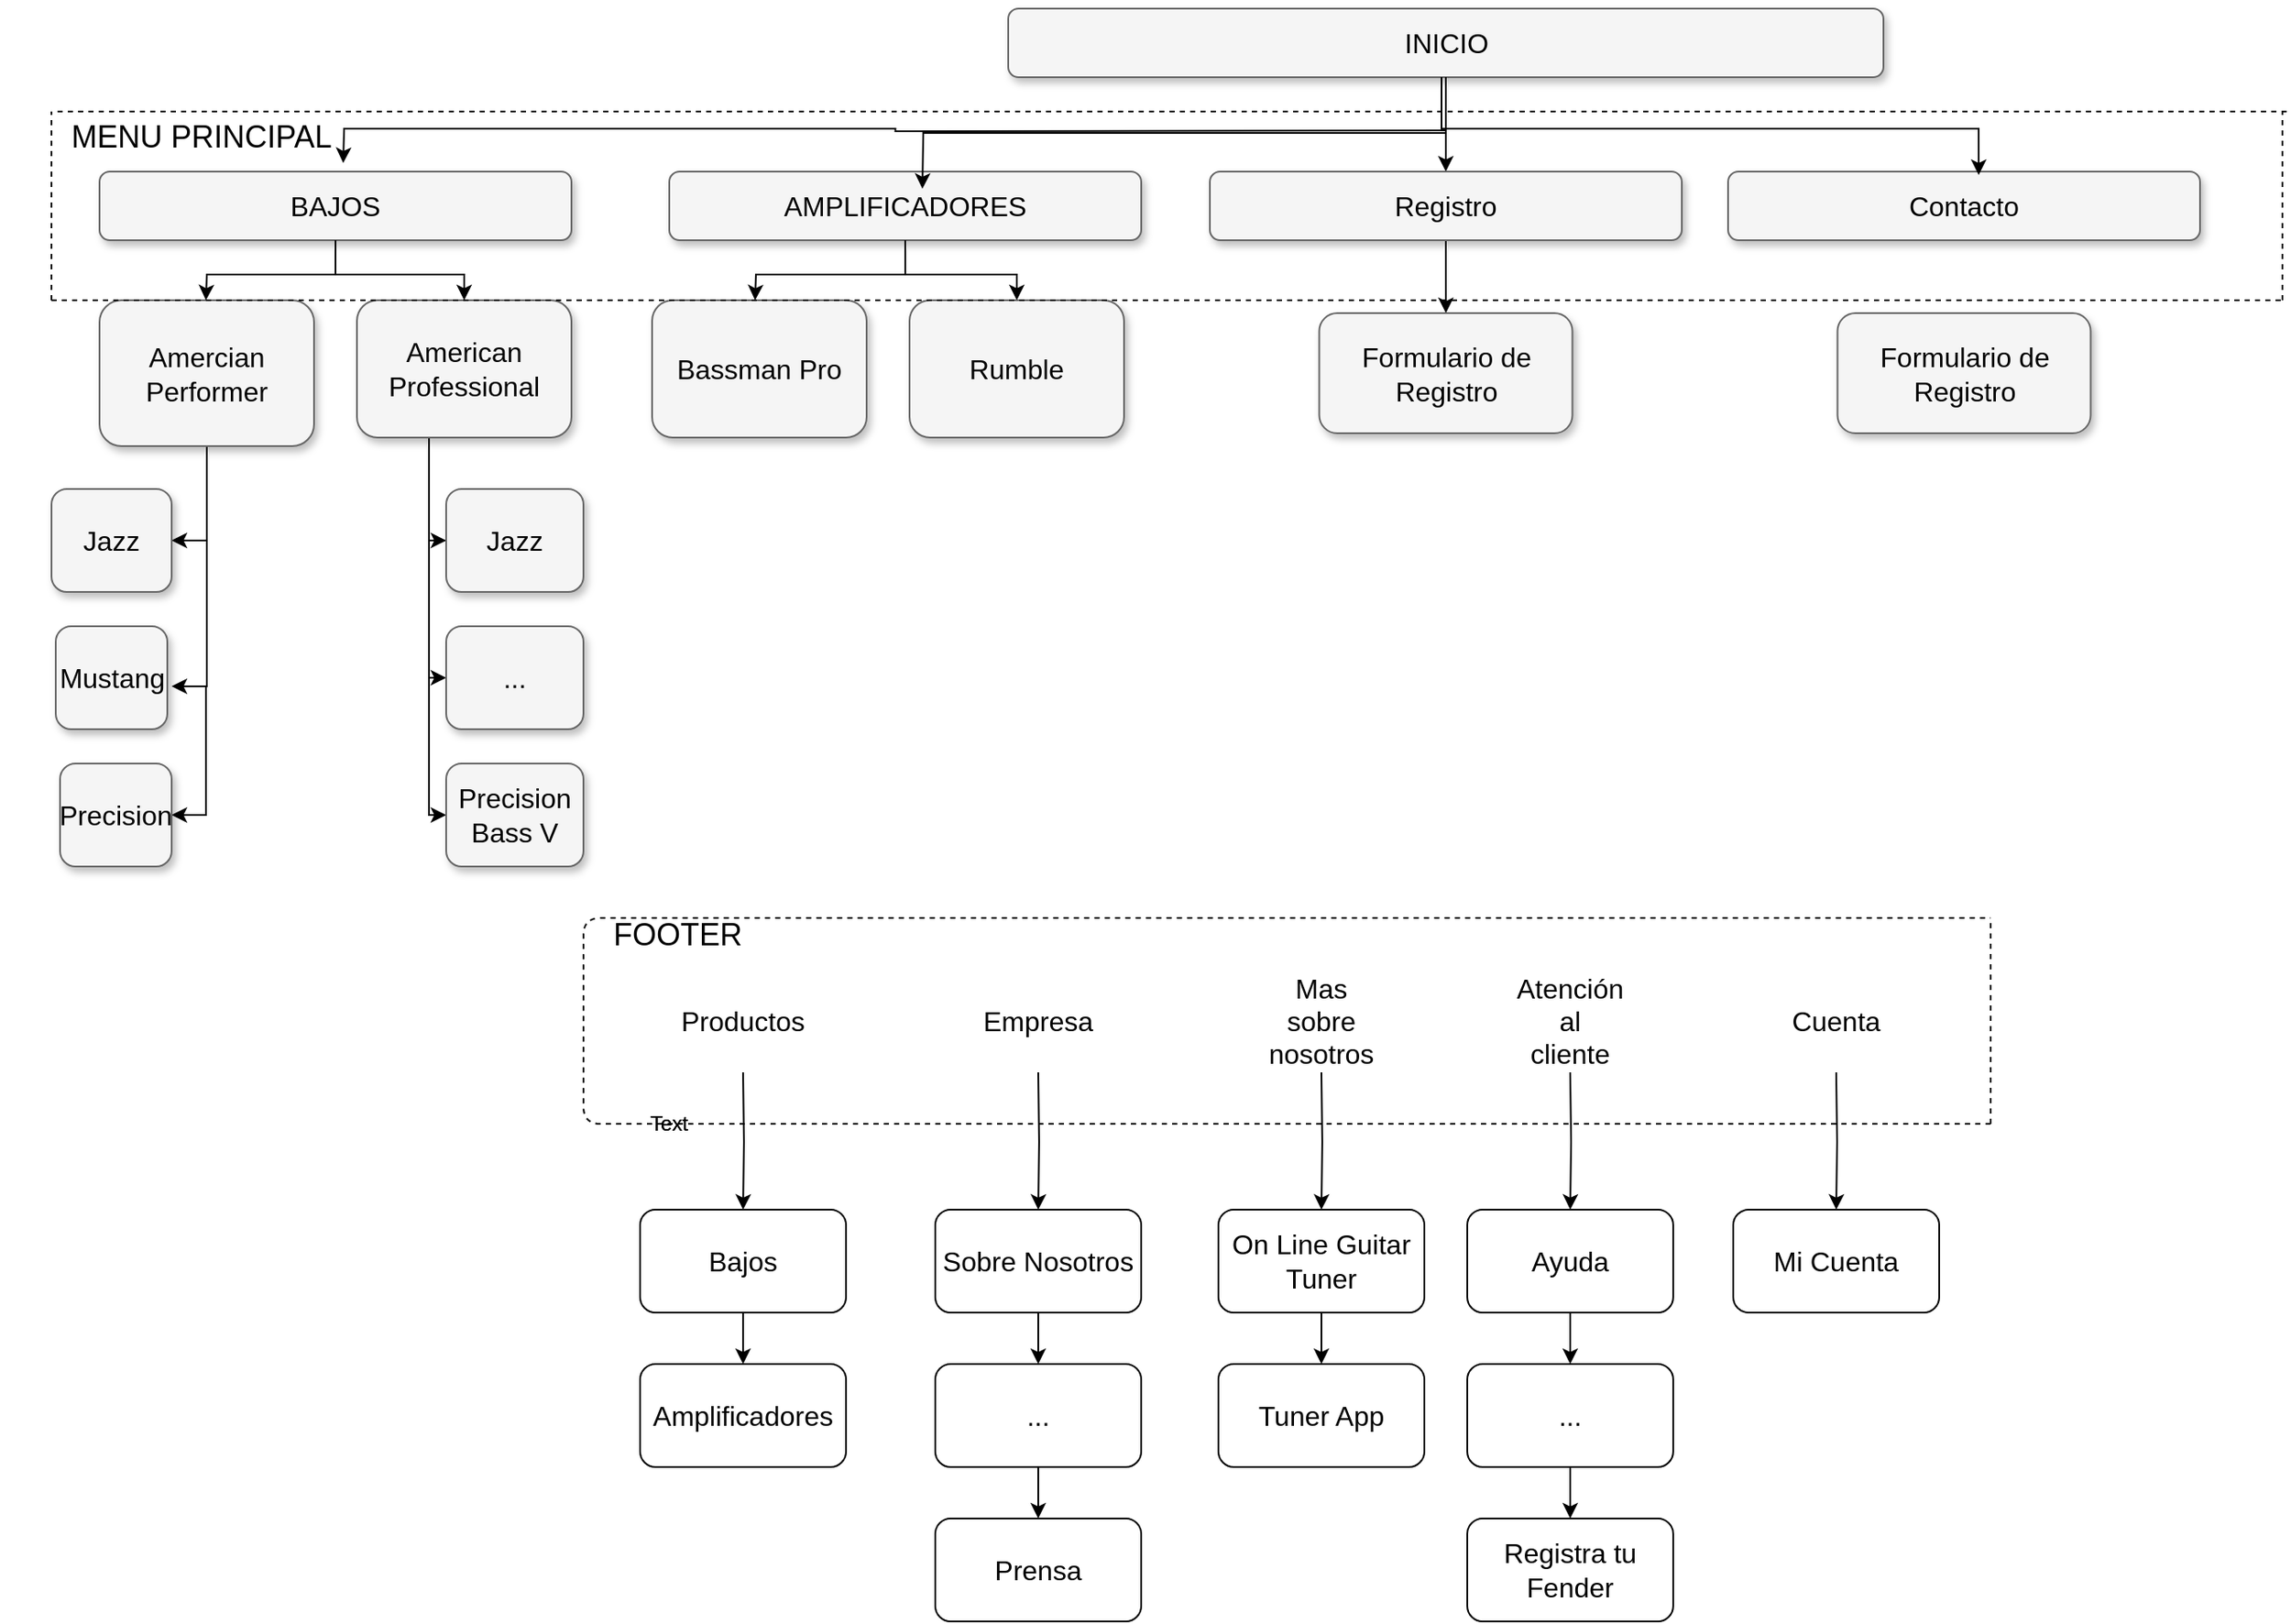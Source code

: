 <mxfile version="14.8.0" type="device"><diagram name="Page-1" id="b98fa263-6416-c6ec-5b7d-78bf54ef71d0"><mxGraphModel dx="868" dy="482" grid="1" gridSize="10" guides="1" tooltips="1" connect="1" arrows="1" fold="1" page="1" pageScale="1.5" pageWidth="1169" pageHeight="826" background="none" math="0" shadow="0"><root><mxCell id="0" style=";html=1;"/><mxCell id="1" style=";html=1;" parent="0"/><mxCell id="JnJWHI6dXDcvf60ZzTsh-21" value="" style="edgeStyle=orthogonalEdgeStyle;rounded=0;orthogonalLoop=1;jettySize=auto;html=1;" parent="1" source="303ed1de8c2c98b4-4" target="303ed1de8c2c98b4-6" edge="1"><mxGeometry relative="1" as="geometry"/></mxCell><mxCell id="303ed1de8c2c98b4-4" value="&lt;font style=&quot;vertical-align: inherit&quot;&gt;&lt;font style=&quot;vertical-align: inherit&quot;&gt;INICIO&lt;br&gt;&lt;/font&gt;&lt;/font&gt;" style="whiteSpace=wrap;html=1;rounded=1;shadow=1;strokeWidth=1;fontSize=16;align=center;fillColor=#f5f5f5;strokeColor=#666666;" parent="1" vertex="1"><mxGeometry x="637.5" y="110" width="510" height="40" as="geometry"/></mxCell><mxCell id="JnJWHI6dXDcvf60ZzTsh-17" value="" style="edgeStyle=orthogonalEdgeStyle;rounded=0;orthogonalLoop=1;jettySize=auto;html=1;" parent="1" source="303ed1de8c2c98b4-5" target="303ed1de8c2c98b4-12" edge="1"><mxGeometry relative="1" as="geometry"/></mxCell><mxCell id="303ed1de8c2c98b4-5" value="AMPLIFICADORES" style="whiteSpace=wrap;html=1;rounded=1;shadow=1;strokeWidth=1;fontSize=16;align=center;fillColor=#f5f5f5;strokeColor=#666666;" parent="1" vertex="1"><mxGeometry x="440" y="205" width="275" height="40" as="geometry"/></mxCell><mxCell id="JnJWHI6dXDcvf60ZzTsh-62" value="" style="edgeStyle=orthogonalEdgeStyle;rounded=0;orthogonalLoop=1;jettySize=auto;html=1;" parent="1" source="303ed1de8c2c98b4-6" target="JnJWHI6dXDcvf60ZzTsh-61" edge="1"><mxGeometry relative="1" as="geometry"/></mxCell><mxCell id="303ed1de8c2c98b4-6" value="Registro" style="whiteSpace=wrap;html=1;rounded=1;shadow=1;strokeWidth=1;fontSize=16;align=center;fillColor=#f5f5f5;strokeColor=#666666;" parent="1" vertex="1"><mxGeometry x="755" y="205" width="275" height="40" as="geometry"/></mxCell><mxCell id="JnJWHI6dXDcvf60ZzTsh-13" value="" style="edgeStyle=orthogonalEdgeStyle;rounded=0;orthogonalLoop=1;jettySize=auto;html=1;" parent="1" source="303ed1de8c2c98b4-7" target="303ed1de8c2c98b4-16" edge="1"><mxGeometry relative="1" as="geometry"/></mxCell><mxCell id="303ed1de8c2c98b4-7" value="BAJOS" style="whiteSpace=wrap;html=1;rounded=1;shadow=1;strokeWidth=1;fontSize=16;align=center;fillColor=#f5f5f5;strokeColor=#666666;" parent="1" vertex="1"><mxGeometry x="108" y="205" width="275" height="40" as="geometry"/></mxCell><mxCell id="303ed1de8c2c98b4-8" value="Contacto" style="whiteSpace=wrap;html=1;rounded=1;shadow=1;strokeWidth=1;fontSize=16;align=center;fillColor=#f5f5f5;strokeColor=#666666;" parent="1" vertex="1"><mxGeometry x="1057" y="205" width="275" height="40" as="geometry"/></mxCell><mxCell id="303ed1de8c2c98b4-10" value="Bassman Pro" style="whiteSpace=wrap;html=1;rounded=1;shadow=1;strokeWidth=1;fontSize=16;align=center;fillColor=#f5f5f5;strokeColor=#666666;" parent="1" vertex="1"><mxGeometry x="430" y="280" width="125" height="80" as="geometry"/></mxCell><mxCell id="303ed1de8c2c98b4-12" value="Rumble" style="whiteSpace=wrap;html=1;rounded=1;shadow=1;strokeWidth=1;fontSize=16;align=center;fillColor=#f5f5f5;strokeColor=#666666;" parent="1" vertex="1"><mxGeometry x="580" y="280" width="125" height="80" as="geometry"/></mxCell><mxCell id="eNJvMYrayh55eNFeZ_EP-14" value="" style="edgeStyle=orthogonalEdgeStyle;rounded=0;orthogonalLoop=1;jettySize=auto;html=1;entryX=1;entryY=0.5;entryDx=0;entryDy=0;" parent="1" source="303ed1de8c2c98b4-15" target="eNJvMYrayh55eNFeZ_EP-1" edge="1"><mxGeometry relative="1" as="geometry"><Array as="points"><mxPoint x="171" y="420"/></Array></mxGeometry></mxCell><mxCell id="eNJvMYrayh55eNFeZ_EP-16" value="" style="edgeStyle=orthogonalEdgeStyle;rounded=0;orthogonalLoop=1;jettySize=auto;html=1;" parent="1" source="303ed1de8c2c98b4-15" edge="1"><mxGeometry relative="1" as="geometry"><mxPoint x="150" y="505" as="targetPoint"/><Array as="points"><mxPoint x="171" y="505"/><mxPoint x="171" y="505"/></Array></mxGeometry></mxCell><mxCell id="303ed1de8c2c98b4-15" value="Amercian Performer" style="whiteSpace=wrap;html=1;rounded=1;shadow=1;strokeWidth=1;fontSize=16;align=center;fillColor=#f5f5f5;strokeColor=#666666;" parent="1" vertex="1"><mxGeometry x="108" y="280" width="125" height="85" as="geometry"/></mxCell><mxCell id="JnJWHI6dXDcvf60ZzTsh-2" value="" style="edgeStyle=orthogonalEdgeStyle;rounded=0;orthogonalLoop=1;jettySize=auto;html=1;" parent="1" source="303ed1de8c2c98b4-16" target="JnJWHI6dXDcvf60ZzTsh-1" edge="1"><mxGeometry relative="1" as="geometry"><Array as="points"><mxPoint x="300" y="420"/><mxPoint x="300" y="420"/></Array></mxGeometry></mxCell><mxCell id="303ed1de8c2c98b4-16" value="American Professional" style="whiteSpace=wrap;html=1;rounded=1;shadow=1;strokeWidth=1;fontSize=16;align=center;fillColor=#f5f5f5;strokeColor=#666666;" parent="1" vertex="1"><mxGeometry x="258" y="280" width="125" height="80" as="geometry"/></mxCell><mxCell id="eNJvMYrayh55eNFeZ_EP-1" value="Jazz" style="whiteSpace=wrap;html=1;rounded=1;shadow=1;fontSize=16;strokeColor=#666666;strokeWidth=1;fillColor=#f5f5f5;" parent="1" vertex="1"><mxGeometry x="80" y="390" width="70" height="60" as="geometry"/></mxCell><mxCell id="eNJvMYrayh55eNFeZ_EP-5" value="Mustang" style="whiteSpace=wrap;html=1;rounded=1;shadow=1;fontSize=16;strokeColor=#666666;strokeWidth=1;fillColor=#f5f5f5;" parent="1" vertex="1"><mxGeometry x="82.5" y="470" width="65" height="60" as="geometry"/></mxCell><mxCell id="eNJvMYrayh55eNFeZ_EP-22" value="" style="edgeStyle=orthogonalEdgeStyle;rounded=0;orthogonalLoop=1;jettySize=auto;html=1;entryX=1;entryY=0.5;entryDx=0;entryDy=0;entryPerimeter=0;" parent="1" target="eNJvMYrayh55eNFeZ_EP-8" edge="1"><mxGeometry relative="1" as="geometry"><mxPoint x="170" y="505" as="sourcePoint"/><mxPoint x="200" y="580" as="targetPoint"/><Array as="points"><mxPoint x="170" y="505"/><mxPoint x="170" y="580"/></Array></mxGeometry></mxCell><mxCell id="eNJvMYrayh55eNFeZ_EP-8" value="Precision" style="whiteSpace=wrap;html=1;rounded=1;shadow=1;fontSize=16;strokeColor=#666666;strokeWidth=1;fillColor=#f5f5f5;" parent="1" vertex="1"><mxGeometry x="85" y="550" width="65" height="60" as="geometry"/></mxCell><mxCell id="JnJWHI6dXDcvf60ZzTsh-4" value="" style="edgeStyle=orthogonalEdgeStyle;rounded=0;orthogonalLoop=1;jettySize=auto;html=1;entryX=0;entryY=0.5;entryDx=0;entryDy=0;" parent="1" source="JnJWHI6dXDcvf60ZzTsh-1" target="JnJWHI6dXDcvf60ZzTsh-3" edge="1"><mxGeometry relative="1" as="geometry"><mxPoint x="290" y="495" as="targetPoint"/><Array as="points"><mxPoint x="300" y="420"/><mxPoint x="300" y="500"/></Array></mxGeometry></mxCell><mxCell id="JnJWHI6dXDcvf60ZzTsh-1" value="Jazz" style="whiteSpace=wrap;html=1;rounded=1;shadow=1;fontSize=16;strokeColor=#666666;strokeWidth=1;fillColor=#f5f5f5;" parent="1" vertex="1"><mxGeometry x="310" y="390" width="80" height="60" as="geometry"/></mxCell><mxCell id="JnJWHI6dXDcvf60ZzTsh-6" value="" style="edgeStyle=orthogonalEdgeStyle;rounded=0;orthogonalLoop=1;jettySize=auto;html=1;entryX=0;entryY=0.5;entryDx=0;entryDy=0;" parent="1" target="JnJWHI6dXDcvf60ZzTsh-5" edge="1"><mxGeometry relative="1" as="geometry"><mxPoint x="300" y="475" as="sourcePoint"/><mxPoint x="354" y="545" as="targetPoint"/><Array as="points"><mxPoint x="300" y="580"/></Array></mxGeometry></mxCell><mxCell id="JnJWHI6dXDcvf60ZzTsh-3" value="..." style="whiteSpace=wrap;html=1;rounded=1;shadow=1;fontSize=16;strokeColor=#666666;strokeWidth=1;fillColor=#f5f5f5;" parent="1" vertex="1"><mxGeometry x="310" y="470" width="80" height="60" as="geometry"/></mxCell><mxCell id="JnJWHI6dXDcvf60ZzTsh-5" value="Precision Bass V" style="whiteSpace=wrap;html=1;rounded=1;shadow=1;fontSize=16;strokeColor=#666666;strokeWidth=1;fillColor=#f5f5f5;" parent="1" vertex="1"><mxGeometry x="310" y="550" width="80" height="60" as="geometry"/></mxCell><mxCell id="JnJWHI6dXDcvf60ZzTsh-7" value="" style="endArrow=none;dashed=1;html=1;" parent="1" edge="1"><mxGeometry width="50" height="50" relative="1" as="geometry"><mxPoint x="1382.5" y="170" as="sourcePoint"/><mxPoint x="82.5" y="170" as="targetPoint"/></mxGeometry></mxCell><mxCell id="JnJWHI6dXDcvf60ZzTsh-8" value="" style="endArrow=none;dashed=1;html=1;" parent="1" edge="1"><mxGeometry width="50" height="50" relative="1" as="geometry"><mxPoint x="1380" y="280" as="sourcePoint"/><mxPoint x="1380" y="170" as="targetPoint"/></mxGeometry></mxCell><mxCell id="JnJWHI6dXDcvf60ZzTsh-9" value="" style="endArrow=none;dashed=1;html=1;" parent="1" edge="1"><mxGeometry width="50" height="50" relative="1" as="geometry"><mxPoint x="80" y="280" as="sourcePoint"/><mxPoint x="1380" y="280" as="targetPoint"/></mxGeometry></mxCell><mxCell id="JnJWHI6dXDcvf60ZzTsh-10" value="" style="endArrow=none;dashed=1;html=1;" parent="1" edge="1"><mxGeometry width="50" height="50" relative="1" as="geometry"><mxPoint x="80" y="280" as="sourcePoint"/><mxPoint x="80" y="170" as="targetPoint"/></mxGeometry></mxCell><mxCell id="JnJWHI6dXDcvf60ZzTsh-11" value="&lt;font style=&quot;font-size: 18px&quot;&gt;MENU PRINCIPAL&lt;/font&gt;" style="text;html=1;strokeColor=none;fillColor=none;align=center;verticalAlign=middle;whiteSpace=wrap;rounded=0;" parent="1" vertex="1"><mxGeometry x="50" y="160" width="235" height="50" as="geometry"/></mxCell><mxCell id="JnJWHI6dXDcvf60ZzTsh-12" value="" style="endArrow=none;dashed=1;html=1;" parent="1" edge="1"><mxGeometry width="50" height="50" relative="1" as="geometry"><mxPoint x="1210" y="760" as="sourcePoint"/><mxPoint x="1210" y="640" as="targetPoint"/><Array as="points"><mxPoint x="390" y="760"/><mxPoint x="390" y="640"/></Array></mxGeometry></mxCell><mxCell id="JnJWHI6dXDcvf60ZzTsh-18" value="" style="edgeStyle=orthogonalEdgeStyle;rounded=0;orthogonalLoop=1;jettySize=auto;html=1;exitX=0.5;exitY=1;exitDx=0;exitDy=0;" parent="1" source="303ed1de8c2c98b4-5" edge="1"><mxGeometry relative="1" as="geometry"><mxPoint x="587.5" y="255" as="sourcePoint"/><mxPoint x="490" y="280" as="targetPoint"/></mxGeometry></mxCell><mxCell id="JnJWHI6dXDcvf60ZzTsh-19" value="" style="edgeStyle=orthogonalEdgeStyle;rounded=0;orthogonalLoop=1;jettySize=auto;html=1;exitX=0.5;exitY=1;exitDx=0;exitDy=0;" parent="1" source="303ed1de8c2c98b4-7" edge="1"><mxGeometry relative="1" as="geometry"><mxPoint x="255.5" y="255" as="sourcePoint"/><mxPoint x="170" y="280" as="targetPoint"/></mxGeometry></mxCell><mxCell id="JnJWHI6dXDcvf60ZzTsh-22" value="" style="edgeStyle=orthogonalEdgeStyle;rounded=0;orthogonalLoop=1;jettySize=auto;html=1;exitX=0.5;exitY=1;exitDx=0;exitDy=0;" parent="1" edge="1"><mxGeometry relative="1" as="geometry"><mxPoint x="892.5" y="181" as="sourcePoint"/><mxPoint x="250" y="200" as="targetPoint"/></mxGeometry></mxCell><mxCell id="JnJWHI6dXDcvf60ZzTsh-23" value="" style="edgeStyle=orthogonalEdgeStyle;rounded=0;orthogonalLoop=1;jettySize=auto;html=1;entryX=0.5;entryY=0;entryDx=0;entryDy=0;exitX=0.5;exitY=1;exitDx=0;exitDy=0;" parent="1" source="303ed1de8c2c98b4-4" edge="1"><mxGeometry relative="1" as="geometry"><mxPoint x="588" y="180" as="sourcePoint"/><mxPoint x="587.5" y="215" as="targetPoint"/></mxGeometry></mxCell><mxCell id="JnJWHI6dXDcvf60ZzTsh-24" value="" style="edgeStyle=orthogonalEdgeStyle;rounded=0;orthogonalLoop=1;jettySize=auto;html=1;entryX=0.531;entryY=0.05;entryDx=0;entryDy=0;entryPerimeter=0;" parent="1" target="303ed1de8c2c98b4-8" edge="1"><mxGeometry relative="1" as="geometry"><mxPoint x="890" y="150" as="sourcePoint"/><mxPoint x="902.5" y="215" as="targetPoint"/><Array as="points"><mxPoint x="890" y="180"/><mxPoint x="1203" y="180"/></Array></mxGeometry></mxCell><mxCell id="JnJWHI6dXDcvf60ZzTsh-25" value="&lt;font style=&quot;font-size: 18px&quot;&gt;FOOTER&lt;/font&gt;" style="text;html=1;strokeColor=none;fillColor=none;align=center;verticalAlign=middle;whiteSpace=wrap;rounded=0;" parent="1" vertex="1"><mxGeometry x="395" y="640" width="100" height="20" as="geometry"/></mxCell><mxCell id="JnJWHI6dXDcvf60ZzTsh-28" value="" style="edgeStyle=orthogonalEdgeStyle;rounded=0;orthogonalLoop=1;jettySize=auto;html=1;" parent="1" target="JnJWHI6dXDcvf60ZzTsh-27" edge="1"><mxGeometry relative="1" as="geometry"><mxPoint x="483" y="730" as="sourcePoint"/></mxGeometry></mxCell><mxCell id="JnJWHI6dXDcvf60ZzTsh-30" value="" style="edgeStyle=orthogonalEdgeStyle;rounded=0;orthogonalLoop=1;jettySize=auto;html=1;" parent="1" source="JnJWHI6dXDcvf60ZzTsh-27" target="JnJWHI6dXDcvf60ZzTsh-29" edge="1"><mxGeometry relative="1" as="geometry"/></mxCell><mxCell id="JnJWHI6dXDcvf60ZzTsh-27" value="&lt;font style=&quot;font-size: 16px&quot;&gt;Bajos&lt;/font&gt;" style="whiteSpace=wrap;html=1;rounded=1;" parent="1" vertex="1"><mxGeometry x="423" y="810" width="120" height="60" as="geometry"/></mxCell><mxCell id="JnJWHI6dXDcvf60ZzTsh-29" value="&lt;span style=&quot;font-size: 16px&quot;&gt;Amplificadores&lt;/span&gt;" style="whiteSpace=wrap;html=1;rounded=1;" parent="1" vertex="1"><mxGeometry x="423" y="900" width="120" height="60" as="geometry"/></mxCell><mxCell id="JnJWHI6dXDcvf60ZzTsh-36" value="" style="edgeStyle=orthogonalEdgeStyle;rounded=0;orthogonalLoop=1;jettySize=auto;html=1;" parent="1" target="JnJWHI6dXDcvf60ZzTsh-35" edge="1"><mxGeometry relative="1" as="geometry"><mxPoint x="655" y="730" as="sourcePoint"/></mxGeometry></mxCell><mxCell id="JnJWHI6dXDcvf60ZzTsh-38" value="" style="edgeStyle=orthogonalEdgeStyle;rounded=0;orthogonalLoop=1;jettySize=auto;html=1;" parent="1" source="JnJWHI6dXDcvf60ZzTsh-35" target="JnJWHI6dXDcvf60ZzTsh-37" edge="1"><mxGeometry relative="1" as="geometry"/></mxCell><mxCell id="JnJWHI6dXDcvf60ZzTsh-35" value="&lt;font style=&quot;font-size: 16px&quot;&gt;Sobre Nosotros&lt;/font&gt;" style="whiteSpace=wrap;html=1;rounded=1;" parent="1" vertex="1"><mxGeometry x="595" y="810" width="120" height="60" as="geometry"/></mxCell><mxCell id="JnJWHI6dXDcvf60ZzTsh-40" value="" style="edgeStyle=orthogonalEdgeStyle;rounded=0;orthogonalLoop=1;jettySize=auto;html=1;" parent="1" source="JnJWHI6dXDcvf60ZzTsh-37" target="JnJWHI6dXDcvf60ZzTsh-39" edge="1"><mxGeometry relative="1" as="geometry"/></mxCell><mxCell id="JnJWHI6dXDcvf60ZzTsh-37" value="&lt;font style=&quot;font-size: 16px&quot;&gt;...&lt;/font&gt;" style="whiteSpace=wrap;html=1;rounded=1;" parent="1" vertex="1"><mxGeometry x="595" y="900" width="120" height="60" as="geometry"/></mxCell><mxCell id="JnJWHI6dXDcvf60ZzTsh-39" value="&lt;font style=&quot;font-size: 16px&quot;&gt;Prensa&lt;/font&gt;" style="whiteSpace=wrap;html=1;rounded=1;" parent="1" vertex="1"><mxGeometry x="595" y="990" width="120" height="60" as="geometry"/></mxCell><mxCell id="JnJWHI6dXDcvf60ZzTsh-43" value="" style="edgeStyle=orthogonalEdgeStyle;rounded=0;orthogonalLoop=1;jettySize=auto;html=1;" parent="1" target="JnJWHI6dXDcvf60ZzTsh-46" edge="1"><mxGeometry relative="1" as="geometry"><mxPoint x="965" y="730" as="sourcePoint"/></mxGeometry></mxCell><mxCell id="JnJWHI6dXDcvf60ZzTsh-45" value="" style="edgeStyle=orthogonalEdgeStyle;rounded=0;orthogonalLoop=1;jettySize=auto;html=1;" parent="1" source="JnJWHI6dXDcvf60ZzTsh-46" target="JnJWHI6dXDcvf60ZzTsh-48" edge="1"><mxGeometry relative="1" as="geometry"/></mxCell><mxCell id="JnJWHI6dXDcvf60ZzTsh-46" value="&lt;font style=&quot;font-size: 16px&quot;&gt;Ayuda&lt;/font&gt;" style="whiteSpace=wrap;html=1;rounded=1;" parent="1" vertex="1"><mxGeometry x="905" y="810" width="120" height="60" as="geometry"/></mxCell><mxCell id="JnJWHI6dXDcvf60ZzTsh-47" value="" style="edgeStyle=orthogonalEdgeStyle;rounded=0;orthogonalLoop=1;jettySize=auto;html=1;" parent="1" source="JnJWHI6dXDcvf60ZzTsh-48" target="JnJWHI6dXDcvf60ZzTsh-49" edge="1"><mxGeometry relative="1" as="geometry"/></mxCell><mxCell id="JnJWHI6dXDcvf60ZzTsh-48" value="&lt;font style=&quot;font-size: 16px&quot;&gt;...&lt;/font&gt;" style="whiteSpace=wrap;html=1;rounded=1;" parent="1" vertex="1"><mxGeometry x="905" y="900" width="120" height="60" as="geometry"/></mxCell><mxCell id="JnJWHI6dXDcvf60ZzTsh-49" value="&lt;font style=&quot;font-size: 16px&quot;&gt;Registra tu Fender&lt;/font&gt;" style="whiteSpace=wrap;html=1;rounded=1;" parent="1" vertex="1"><mxGeometry x="905" y="990" width="120" height="60" as="geometry"/></mxCell><mxCell id="JnJWHI6dXDcvf60ZzTsh-50" value="" style="edgeStyle=orthogonalEdgeStyle;rounded=0;orthogonalLoop=1;jettySize=auto;html=1;" parent="1" target="JnJWHI6dXDcvf60ZzTsh-53" edge="1"><mxGeometry relative="1" as="geometry"><mxPoint x="820" y="730" as="sourcePoint"/></mxGeometry></mxCell><mxCell id="JnJWHI6dXDcvf60ZzTsh-52" value="" style="edgeStyle=orthogonalEdgeStyle;rounded=0;orthogonalLoop=1;jettySize=auto;html=1;" parent="1" source="JnJWHI6dXDcvf60ZzTsh-53" target="JnJWHI6dXDcvf60ZzTsh-55" edge="1"><mxGeometry relative="1" as="geometry"/></mxCell><mxCell id="JnJWHI6dXDcvf60ZzTsh-53" value="&lt;font style=&quot;font-size: 16px&quot;&gt;On Line Guitar Tuner&lt;/font&gt;" style="whiteSpace=wrap;html=1;rounded=1;" parent="1" vertex="1"><mxGeometry x="760" y="810" width="120" height="60" as="geometry"/></mxCell><mxCell id="JnJWHI6dXDcvf60ZzTsh-55" value="&lt;font style=&quot;font-size: 16px&quot;&gt;Tuner App&lt;/font&gt;" style="whiteSpace=wrap;html=1;rounded=1;" parent="1" vertex="1"><mxGeometry x="760" y="900" width="120" height="60" as="geometry"/></mxCell><mxCell id="JnJWHI6dXDcvf60ZzTsh-57" value="" style="edgeStyle=orthogonalEdgeStyle;rounded=0;orthogonalLoop=1;jettySize=auto;html=1;" parent="1" target="JnJWHI6dXDcvf60ZzTsh-59" edge="1"><mxGeometry relative="1" as="geometry"><mxPoint x="1120" y="730" as="sourcePoint"/></mxGeometry></mxCell><mxCell id="JnJWHI6dXDcvf60ZzTsh-59" value="&lt;font style=&quot;font-size: 16px&quot;&gt;Mi Cuenta&lt;/font&gt;" style="whiteSpace=wrap;html=1;rounded=1;" parent="1" vertex="1"><mxGeometry x="1060" y="810" width="120" height="60" as="geometry"/></mxCell><mxCell id="JnJWHI6dXDcvf60ZzTsh-60" value="" style="endArrow=none;dashed=1;html=1;" parent="1" edge="1"><mxGeometry width="50" height="50" relative="1" as="geometry"><mxPoint x="1210" y="760" as="sourcePoint"/><mxPoint x="1210" y="640" as="targetPoint"/></mxGeometry></mxCell><mxCell id="JnJWHI6dXDcvf60ZzTsh-61" value="Formulario de Registro" style="whiteSpace=wrap;html=1;rounded=1;shadow=1;fontSize=16;strokeColor=#666666;strokeWidth=1;fillColor=#f5f5f5;" parent="1" vertex="1"><mxGeometry x="818.75" y="287.5" width="147.5" height="70" as="geometry"/></mxCell><mxCell id="JnJWHI6dXDcvf60ZzTsh-63" value="Formulario de Registro" style="whiteSpace=wrap;html=1;rounded=1;shadow=1;fontSize=16;strokeColor=#666666;strokeWidth=1;fillColor=#f5f5f5;" parent="1" vertex="1"><mxGeometry x="1120.75" y="287.5" width="147.5" height="70" as="geometry"/></mxCell><mxCell id="z0iNi-DAHp9hxsI_Z5zN-1" value="&lt;font style=&quot;font-size: 16px&quot;&gt;Productos&lt;/font&gt;" style="text;html=1;strokeColor=none;fillColor=none;align=center;verticalAlign=middle;whiteSpace=wrap;rounded=0;" vertex="1" parent="1"><mxGeometry x="423" y="682.5" width="120" height="35" as="geometry"/></mxCell><mxCell id="z0iNi-DAHp9hxsI_Z5zN-2" value="Text" style="text;html=1;strokeColor=none;fillColor=none;align=center;verticalAlign=middle;whiteSpace=wrap;rounded=0;" vertex="1" parent="1"><mxGeometry x="420" y="750" width="40" height="20" as="geometry"/></mxCell><mxCell id="z0iNi-DAHp9hxsI_Z5zN-3" value="Text" style="text;html=1;strokeColor=none;fillColor=none;align=center;verticalAlign=middle;whiteSpace=wrap;rounded=0;" vertex="1" parent="1"><mxGeometry x="420" y="750" width="40" height="20" as="geometry"/></mxCell><mxCell id="z0iNi-DAHp9hxsI_Z5zN-4" value="&lt;font style=&quot;font-size: 16px&quot;&gt;Empresa&lt;/font&gt;" style="text;html=1;strokeColor=none;fillColor=none;align=center;verticalAlign=middle;whiteSpace=wrap;rounded=0;" vertex="1" parent="1"><mxGeometry x="635" y="690" width="40" height="20" as="geometry"/></mxCell><mxCell id="z0iNi-DAHp9hxsI_Z5zN-5" value="&lt;font style=&quot;font-size: 16px&quot;&gt;Mas sobre nosotros&lt;/font&gt;" style="text;html=1;strokeColor=none;fillColor=none;align=center;verticalAlign=middle;whiteSpace=wrap;rounded=0;" vertex="1" parent="1"><mxGeometry x="800" y="690" width="40" height="20" as="geometry"/></mxCell><mxCell id="z0iNi-DAHp9hxsI_Z5zN-7" value="&lt;font style=&quot;font-size: 16px&quot;&gt;Atención al cliente&lt;/font&gt;" style="text;html=1;strokeColor=none;fillColor=none;align=center;verticalAlign=middle;whiteSpace=wrap;rounded=0;" vertex="1" parent="1"><mxGeometry x="945" y="690" width="40" height="20" as="geometry"/></mxCell><mxCell id="z0iNi-DAHp9hxsI_Z5zN-8" value="&lt;font style=&quot;font-size: 16px&quot;&gt;Cuenta&lt;/font&gt;" style="text;html=1;strokeColor=none;fillColor=none;align=center;verticalAlign=middle;whiteSpace=wrap;rounded=0;" vertex="1" parent="1"><mxGeometry x="1100" y="690" width="40" height="20" as="geometry"/></mxCell></root></mxGraphModel></diagram></mxfile>